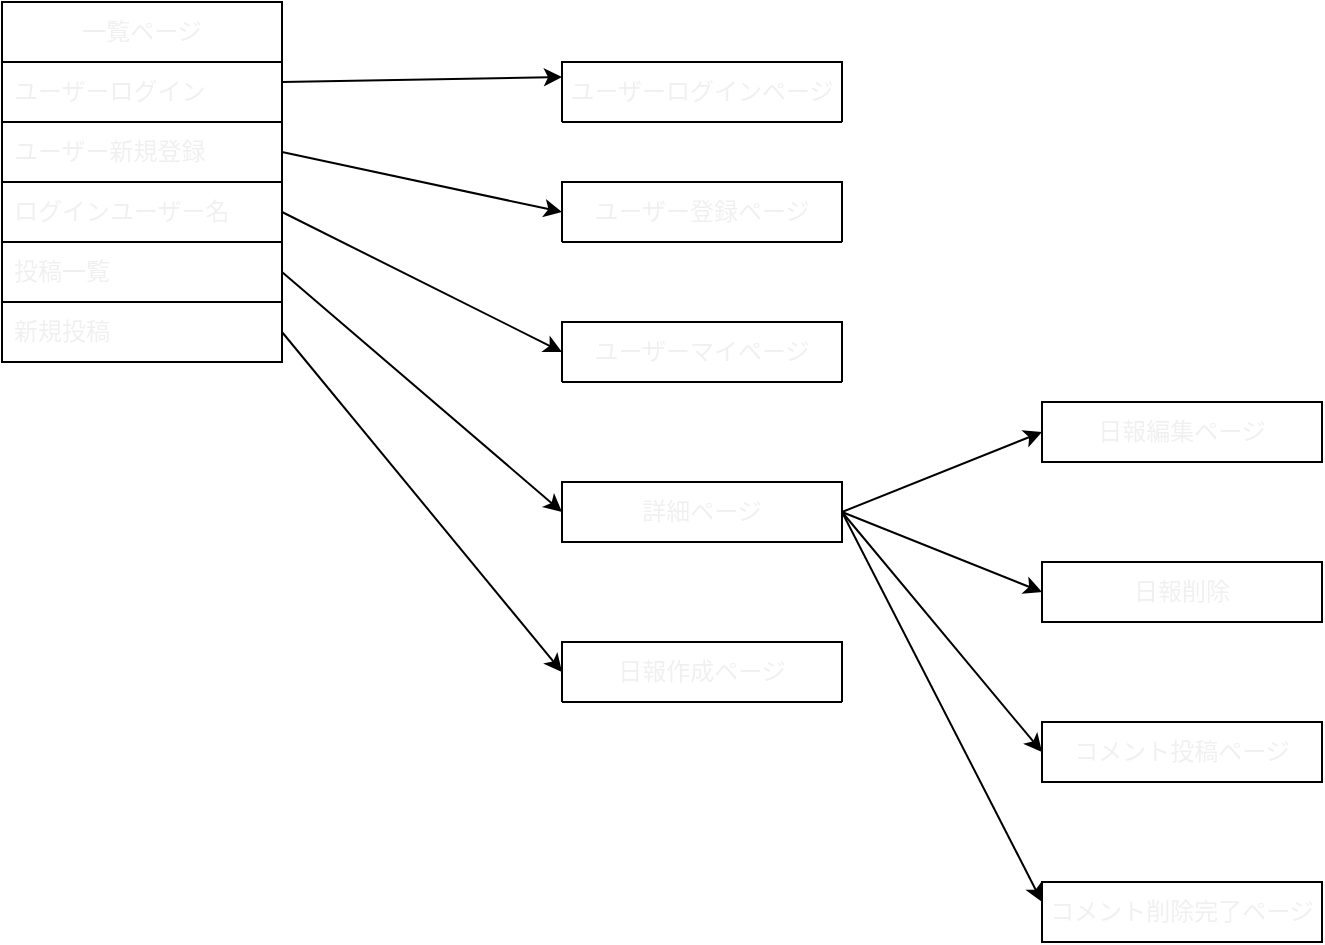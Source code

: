 <mxfile>
    <diagram id="a6FwRxHXtH77f4WYN7L2" name="ページ1">
        <mxGraphModel dx="634" dy="529" grid="1" gridSize="10" guides="1" tooltips="1" connect="1" arrows="1" fold="1" page="1" pageScale="1" pageWidth="827" pageHeight="1169" math="0" shadow="0">
            <root>
                <mxCell id="0"/>
                <mxCell id="1" parent="0"/>
                <mxCell id="8" value="ユーザーログインページ" style="swimlane;fontStyle=0;childLayout=stackLayout;horizontal=1;startSize=30;horizontalStack=0;resizeParent=1;resizeParentMax=0;resizeLast=0;collapsible=1;marginBottom=0;whiteSpace=wrap;html=1;labelBackgroundColor=none;fontColor=#F0F0F0;fillColor=none;" parent="1" vertex="1">
                    <mxGeometry x="320" y="110" width="140" height="30" as="geometry"/>
                </mxCell>
                <mxCell id="12" value="ユーザー登録ページ" style="swimlane;fontStyle=0;childLayout=stackLayout;horizontal=1;startSize=30;horizontalStack=0;resizeParent=1;resizeParentMax=0;resizeLast=0;collapsible=1;marginBottom=0;whiteSpace=wrap;html=1;labelBackgroundColor=none;fontColor=#F0F0F0;fillColor=none;" parent="1" vertex="1">
                    <mxGeometry x="320" y="170" width="140" height="30" as="geometry">
                        <mxRectangle x="500" y="170" width="170" height="30" as="alternateBounds"/>
                    </mxGeometry>
                </mxCell>
                <mxCell id="17" value="ユーザーマイページ" style="swimlane;fontStyle=0;childLayout=stackLayout;horizontal=1;startSize=30;horizontalStack=0;resizeParent=1;resizeParentMax=0;resizeLast=0;collapsible=1;marginBottom=0;whiteSpace=wrap;html=1;labelBackgroundColor=none;fontColor=#F0F0F0;fillColor=none;" parent="1" vertex="1">
                    <mxGeometry x="320" y="240" width="140" height="30" as="geometry"/>
                </mxCell>
                <mxCell id="22" value="日報作成ページ" style="swimlane;fontStyle=0;childLayout=stackLayout;horizontal=1;startSize=30;horizontalStack=0;resizeParent=1;resizeParentMax=0;resizeLast=0;collapsible=1;marginBottom=0;whiteSpace=wrap;html=1;labelBackgroundColor=none;fontColor=#F0F0F0;fillColor=none;" parent="1" vertex="1">
                    <mxGeometry x="320" y="400" width="140" height="30" as="geometry"/>
                </mxCell>
                <mxCell id="23" value="Item 1" style="text;strokeColor=none;fillColor=none;align=left;verticalAlign=middle;spacingLeft=4;spacingRight=4;overflow=hidden;points=[[0,0.5],[1,0.5]];portConstraint=eastwest;rotatable=0;whiteSpace=wrap;html=1;labelBackgroundColor=none;fontColor=#F0F0F0;" parent="22" vertex="1">
                    <mxGeometry y="30" width="140" as="geometry"/>
                </mxCell>
                <mxCell id="26" value="一覧ページ" style="swimlane;fontStyle=0;childLayout=stackLayout;horizontal=1;startSize=30;horizontalStack=0;resizeParent=1;resizeParentMax=0;resizeLast=0;collapsible=1;marginBottom=0;whiteSpace=wrap;html=1;labelBackgroundColor=none;fontColor=#F0F0F0;fillColor=none;" parent="1" vertex="1">
                    <mxGeometry x="40" y="80" width="140" height="180" as="geometry"/>
                </mxCell>
                <mxCell id="28" value="ユーザーログイン" style="text;strokeColor=none;fillColor=none;align=left;verticalAlign=middle;spacingLeft=4;spacingRight=4;overflow=hidden;points=[[0,0.5],[1,0.5]];portConstraint=eastwest;rotatable=0;whiteSpace=wrap;html=1;labelBackgroundColor=none;fontColor=#F0F0F0;" parent="26" vertex="1">
                    <mxGeometry y="30" width="140" height="30" as="geometry"/>
                </mxCell>
                <mxCell id="29" value="ユーザー新規登録" style="text;strokeColor=default;fillColor=none;align=left;verticalAlign=middle;spacingLeft=4;spacingRight=4;overflow=hidden;points=[[0,0.5],[1,0.5]];portConstraint=eastwest;rotatable=0;whiteSpace=wrap;html=1;labelBackgroundColor=none;fontColor=#F0F0F0;" parent="26" vertex="1">
                    <mxGeometry y="60" width="140" height="30" as="geometry"/>
                </mxCell>
                <mxCell id="31" value="ログインユーザー名" style="text;strokeColor=none;fillColor=none;align=left;verticalAlign=middle;spacingLeft=4;spacingRight=4;overflow=hidden;points=[[0,0.5],[1,0.5]];portConstraint=eastwest;rotatable=0;whiteSpace=wrap;html=1;labelBackgroundColor=none;fontColor=#F0F0F0;" parent="26" vertex="1">
                    <mxGeometry y="90" width="140" height="30" as="geometry"/>
                </mxCell>
                <mxCell id="35" value="投稿一覧" style="text;strokeColor=default;fillColor=none;align=left;verticalAlign=middle;spacingLeft=4;spacingRight=4;overflow=hidden;points=[[0,0.5],[1,0.5]];portConstraint=eastwest;rotatable=0;whiteSpace=wrap;html=1;labelBackgroundColor=none;fontColor=#F0F0F0;" parent="26" vertex="1">
                    <mxGeometry y="120" width="140" height="30" as="geometry"/>
                </mxCell>
                <mxCell id="32" value="新規投稿" style="text;strokeColor=default;fillColor=none;align=left;verticalAlign=middle;spacingLeft=4;spacingRight=4;overflow=hidden;points=[[0,0.5],[1,0.5]];portConstraint=eastwest;rotatable=0;whiteSpace=wrap;html=1;labelBackgroundColor=none;fontColor=#F0F0F0;" parent="26" vertex="1">
                    <mxGeometry y="150" width="140" height="30" as="geometry"/>
                </mxCell>
                <mxCell id="30" style="edgeStyle=none;html=1;fontColor=#F0F0F0;startArrow=none;startFill=0;entryX=0;entryY=0.25;entryDx=0;entryDy=0;" parent="1" target="8" edge="1">
                    <mxGeometry relative="1" as="geometry">
                        <mxPoint x="180" y="120" as="sourcePoint"/>
                        <mxPoint x="310" y="125" as="targetPoint"/>
                        <Array as="points"/>
                    </mxGeometry>
                </mxCell>
                <mxCell id="33" style="edgeStyle=none;html=1;fontColor=#F0F0F0;startArrow=none;startFill=0;rounded=0;entryX=0;entryY=0.5;entryDx=0;entryDy=0;exitX=1;exitY=0.5;exitDx=0;exitDy=0;" parent="1" source="29" target="12" edge="1">
                    <mxGeometry relative="1" as="geometry">
                        <mxPoint x="310" y="190" as="sourcePoint"/>
                        <Array as="points"/>
                    </mxGeometry>
                </mxCell>
                <mxCell id="41" style="edgeStyle=none;rounded=0;html=1;exitX=1;exitY=0.5;exitDx=0;exitDy=0;entryX=0;entryY=0.5;entryDx=0;entryDy=0;fontColor=#F0F0F0;startArrow=none;startFill=0;" parent="1" source="31" target="17" edge="1">
                    <mxGeometry relative="1" as="geometry"/>
                </mxCell>
                <mxCell id="42" style="edgeStyle=none;rounded=0;html=1;exitX=1;exitY=0.5;exitDx=0;exitDy=0;entryX=0;entryY=0.5;entryDx=0;entryDy=0;fontColor=#F0F0F0;startArrow=none;startFill=0;" parent="1" source="32" target="22" edge="1">
                    <mxGeometry relative="1" as="geometry"/>
                </mxCell>
                <mxCell id="46" style="edgeStyle=none;rounded=0;html=1;exitX=1;exitY=0.5;exitDx=0;exitDy=0;fontColor=#F0F0F0;startArrow=none;startFill=0;entryX=0;entryY=0.5;entryDx=0;entryDy=0;" parent="1" source="43" target="45" edge="1">
                    <mxGeometry relative="1" as="geometry"/>
                </mxCell>
                <mxCell id="48" style="edgeStyle=none;rounded=0;html=1;exitX=1;exitY=0.5;exitDx=0;exitDy=0;entryX=0;entryY=0.5;entryDx=0;entryDy=0;fontColor=#F0F0F0;startArrow=none;startFill=0;" parent="1" source="43" target="47" edge="1">
                    <mxGeometry relative="1" as="geometry"/>
                </mxCell>
                <mxCell id="51" style="edgeStyle=none;rounded=0;html=1;exitX=1;exitY=0.5;exitDx=0;exitDy=0;entryX=0;entryY=0.5;entryDx=0;entryDy=0;fontColor=#F0F0F0;startArrow=none;startFill=0;" parent="1" source="43" target="50" edge="1">
                    <mxGeometry relative="1" as="geometry"/>
                </mxCell>
                <mxCell id="57" style="edgeStyle=none;rounded=0;html=1;exitX=1;exitY=0.5;exitDx=0;exitDy=0;fontColor=#F0F0F0;startArrow=none;startFill=0;" parent="1" source="43" edge="1">
                    <mxGeometry relative="1" as="geometry">
                        <mxPoint x="560" y="530" as="targetPoint"/>
                    </mxGeometry>
                </mxCell>
                <mxCell id="43" value="詳細ページ" style="rounded=0;whiteSpace=wrap;html=1;labelBackgroundColor=none;strokeColor=default;fontColor=#F0F0F0;fillColor=none;" parent="1" vertex="1">
                    <mxGeometry x="320" y="320" width="140" height="30" as="geometry"/>
                </mxCell>
                <mxCell id="44" style="edgeStyle=none;rounded=0;html=1;exitX=1;exitY=0.5;exitDx=0;exitDy=0;entryX=0;entryY=0.5;entryDx=0;entryDy=0;fontColor=#F0F0F0;startArrow=none;startFill=0;" parent="1" source="35" target="43" edge="1">
                    <mxGeometry relative="1" as="geometry"/>
                </mxCell>
                <mxCell id="45" value="日報編集ページ" style="rounded=0;whiteSpace=wrap;html=1;labelBackgroundColor=none;strokeColor=default;fontColor=#F0F0F0;fillColor=none;" parent="1" vertex="1">
                    <mxGeometry x="560" y="280" width="140" height="30" as="geometry"/>
                </mxCell>
                <mxCell id="47" value="日報削除" style="rounded=0;whiteSpace=wrap;html=1;labelBackgroundColor=none;strokeColor=default;fontColor=#F0F0F0;fillColor=none;" parent="1" vertex="1">
                    <mxGeometry x="560" y="360" width="140" height="30" as="geometry"/>
                </mxCell>
                <mxCell id="50" value="コメント投稿ページ" style="rounded=0;whiteSpace=wrap;html=1;labelBackgroundColor=none;strokeColor=default;fontColor=#F0F0F0;fillColor=none;" parent="1" vertex="1">
                    <mxGeometry x="560" y="440" width="140" height="30" as="geometry"/>
                </mxCell>
                <mxCell id="58" value="コメント削除完了ページ" style="rounded=0;whiteSpace=wrap;html=1;labelBackgroundColor=none;strokeColor=default;fontColor=#F0F0F0;fillColor=none;" parent="1" vertex="1">
                    <mxGeometry x="560" y="520" width="140" height="30" as="geometry"/>
                </mxCell>
            </root>
        </mxGraphModel>
    </diagram>
</mxfile>